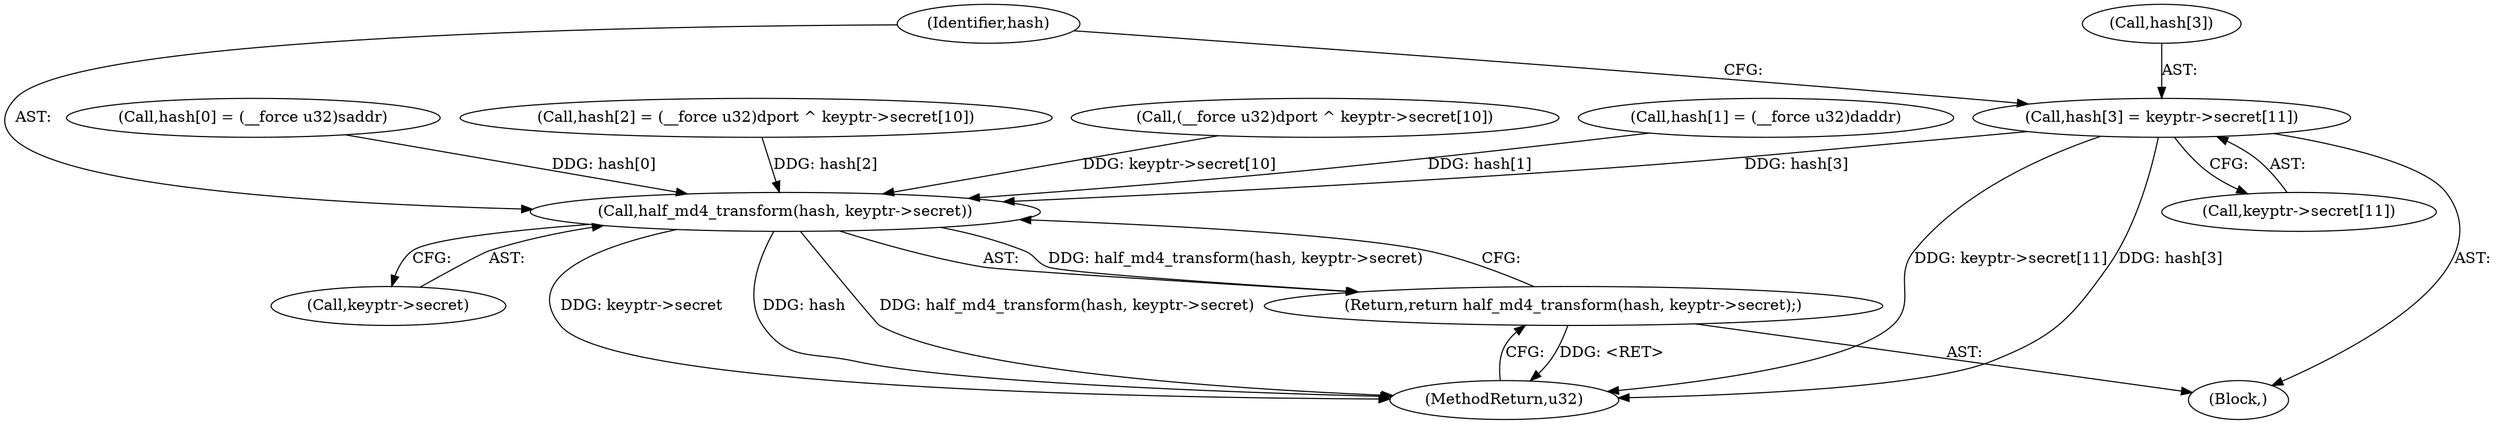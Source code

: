 digraph "1_linux_6e5714eaf77d79ae1c8b47e3e040ff5411b717ec_4@array" {
"1000138" [label="(Call,hash[3] = keyptr->secret[11])"];
"1000148" [label="(Call,half_md4_transform(hash, keyptr->secret))"];
"1000147" [label="(Return,return half_md4_transform(hash, keyptr->secret);)"];
"1000142" [label="(Call,keyptr->secret[11])"];
"1000138" [label="(Call,hash[3] = keyptr->secret[11])"];
"1000147" [label="(Return,return half_md4_transform(hash, keyptr->secret);)"];
"1000118" [label="(Call,hash[1] = (__force u32)daddr)"];
"1000149" [label="(Identifier,hash)"];
"1000105" [label="(Block,)"];
"1000139" [label="(Call,hash[3])"];
"1000150" [label="(Call,keyptr->secret)"];
"1000111" [label="(Call,hash[0] = (__force u32)saddr)"];
"1000125" [label="(Call,hash[2] = (__force u32)dport ^ keyptr->secret[10])"];
"1000129" [label="(Call,(__force u32)dport ^ keyptr->secret[10])"];
"1000148" [label="(Call,half_md4_transform(hash, keyptr->secret))"];
"1000153" [label="(MethodReturn,u32)"];
"1000138" -> "1000105"  [label="AST: "];
"1000138" -> "1000142"  [label="CFG: "];
"1000139" -> "1000138"  [label="AST: "];
"1000142" -> "1000138"  [label="AST: "];
"1000149" -> "1000138"  [label="CFG: "];
"1000138" -> "1000153"  [label="DDG: keyptr->secret[11]"];
"1000138" -> "1000153"  [label="DDG: hash[3]"];
"1000138" -> "1000148"  [label="DDG: hash[3]"];
"1000148" -> "1000147"  [label="AST: "];
"1000148" -> "1000150"  [label="CFG: "];
"1000149" -> "1000148"  [label="AST: "];
"1000150" -> "1000148"  [label="AST: "];
"1000147" -> "1000148"  [label="CFG: "];
"1000148" -> "1000153"  [label="DDG: keyptr->secret"];
"1000148" -> "1000153"  [label="DDG: hash"];
"1000148" -> "1000153"  [label="DDG: half_md4_transform(hash, keyptr->secret)"];
"1000148" -> "1000147"  [label="DDG: half_md4_transform(hash, keyptr->secret)"];
"1000125" -> "1000148"  [label="DDG: hash[2]"];
"1000111" -> "1000148"  [label="DDG: hash[0]"];
"1000118" -> "1000148"  [label="DDG: hash[1]"];
"1000129" -> "1000148"  [label="DDG: keyptr->secret[10]"];
"1000147" -> "1000105"  [label="AST: "];
"1000153" -> "1000147"  [label="CFG: "];
"1000147" -> "1000153"  [label="DDG: <RET>"];
}
